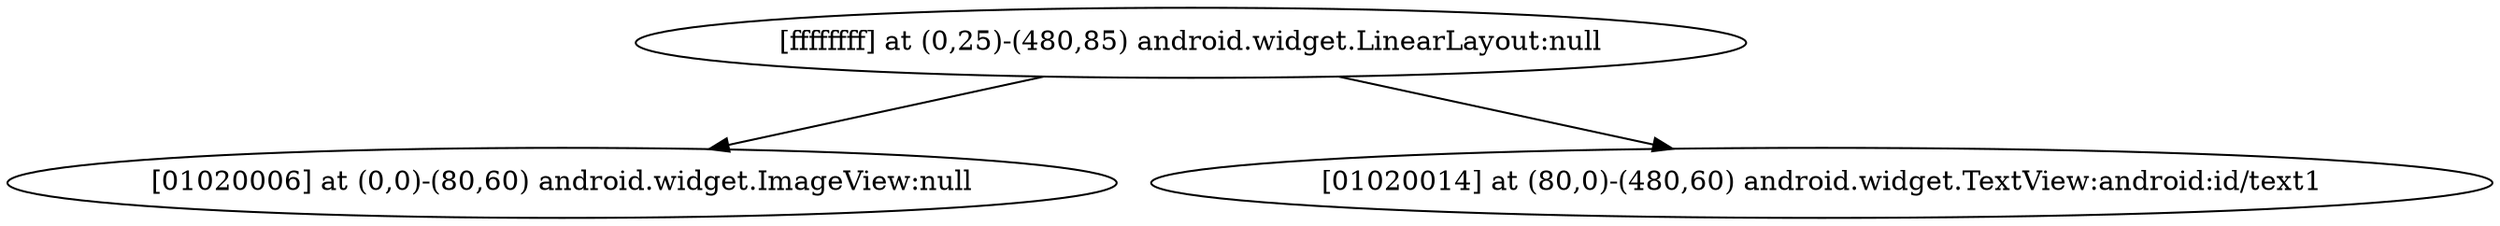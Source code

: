strict digraph G {
  1 [ label="[ffffffff] at (0,25)-(480,85) android.widget.LinearLayout:null" ];
  2 [ label="[01020006] at (0,0)-(80,60) android.widget.ImageView:null" ];
  3 [ label="[01020014] at (80,0)-(480,60) android.widget.TextView:android:id/text1" ];
  1 -> 2;
  1 -> 3;
}
